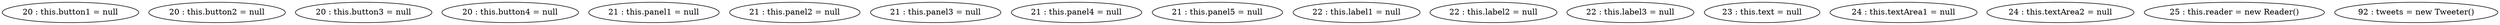 digraph G {
"20 : this.button1 = null"
"20 : this.button2 = null"
"20 : this.button3 = null"
"20 : this.button4 = null"
"21 : this.panel1 = null"
"21 : this.panel2 = null"
"21 : this.panel3 = null"
"21 : this.panel4 = null"
"21 : this.panel5 = null"
"22 : this.label1 = null"
"22 : this.label2 = null"
"22 : this.label3 = null"
"23 : this.text = null"
"24 : this.textArea1 = null"
"24 : this.textArea2 = null"
"25 : this.reader = new Reader()"
"92 : tweets = new Tweeter()"
}